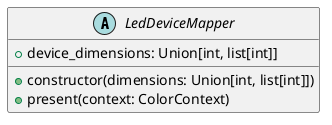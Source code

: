 @startuml


abstract class LedDeviceMapper {
    + device_dimensions: Union[int, list[int]]
    + constructor(dimensions: Union[int, list[int]])
    + present(context: ColorContext)
}

@enduml
